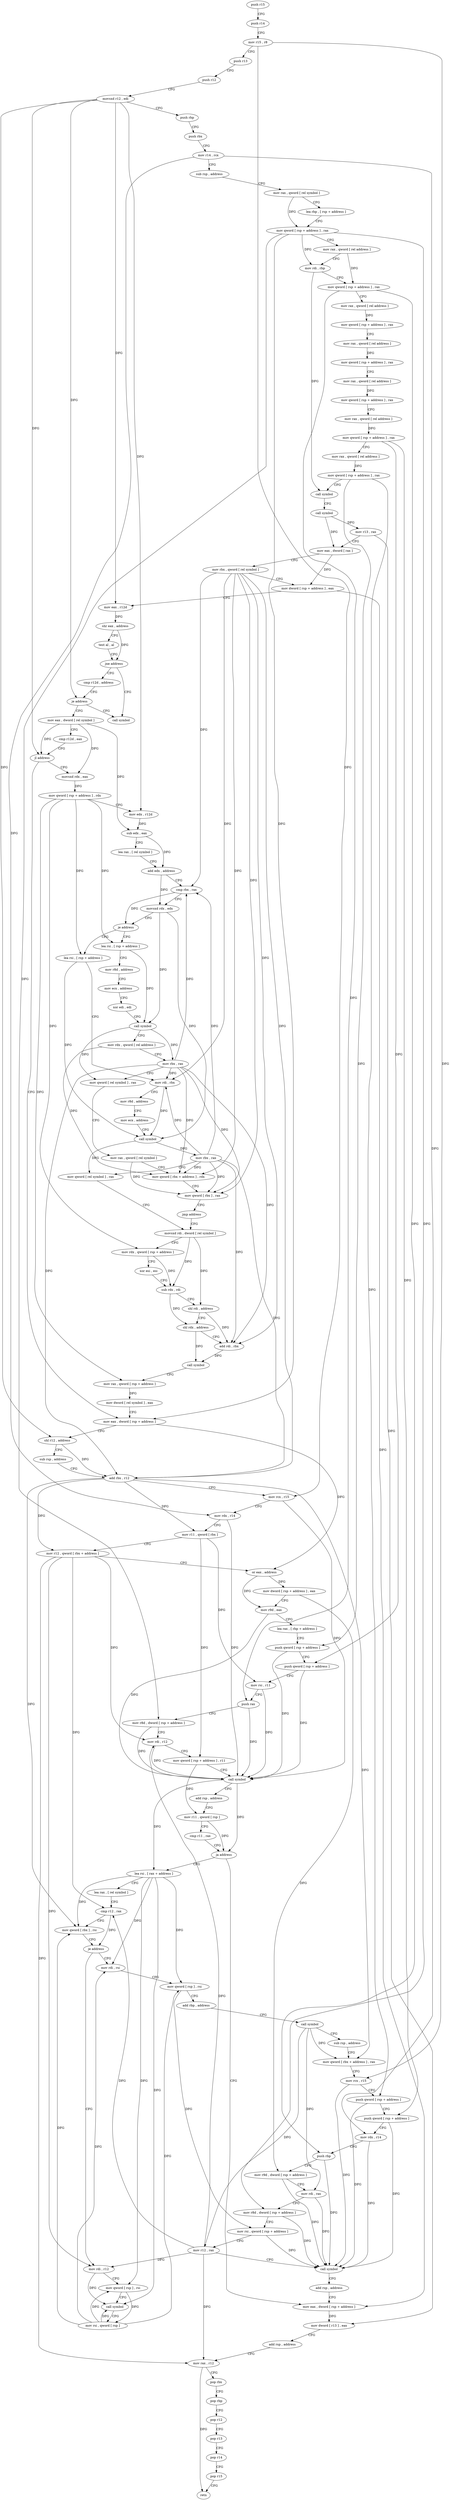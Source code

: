 digraph "func" {
"234528" [label = "push r15" ]
"234530" [label = "push r14" ]
"234532" [label = "mov r15 , r8" ]
"234535" [label = "push r13" ]
"234537" [label = "push r12" ]
"234539" [label = "movsxd r12 , edi" ]
"234542" [label = "push rbp" ]
"234543" [label = "push rbx" ]
"234544" [label = "mov r14 , rcx" ]
"234547" [label = "sub rsp , address" ]
"234551" [label = "mov rax , qword [ rel symbol ]" ]
"234558" [label = "lea rbp , [ rsp + address ]" ]
"234563" [label = "mov qword [ rsp + address ] , rax" ]
"234568" [label = "mov rax , qword [ rel address ]" ]
"234575" [label = "mov rdi , rbp" ]
"234578" [label = "mov qword [ rsp + address ] , rax" ]
"234583" [label = "mov rax , qword [ rel address ]" ]
"234590" [label = "mov qword [ rsp + address ] , rax" ]
"234595" [label = "mov rax , qword [ rel address ]" ]
"234602" [label = "mov qword [ rsp + address ] , rax" ]
"234607" [label = "mov rax , qword [ rel address ]" ]
"234614" [label = "mov qword [ rsp + address ] , rax" ]
"234619" [label = "mov rax , qword [ rel address ]" ]
"234626" [label = "mov qword [ rsp + address ] , rax" ]
"234631" [label = "mov rax , qword [ rel address ]" ]
"234638" [label = "mov qword [ rsp + address ] , rax" ]
"234643" [label = "call symbol" ]
"234648" [label = "call symbol" ]
"234653" [label = "mov r13 , rax" ]
"234656" [label = "mov eax , dword [ rax ]" ]
"234658" [label = "mov rbx , qword [ rel symbol ]" ]
"234665" [label = "mov dword [ rsp + address ] , eax" ]
"234669" [label = "mov eax , r12d" ]
"234672" [label = "shr eax , address" ]
"234675" [label = "test al , al" ]
"234677" [label = "jne address" ]
"235099" [label = "call symbol" ]
"234683" [label = "cmp r12d , address" ]
"234690" [label = "je address" ]
"234696" [label = "mov eax , dword [ rel symbol ]" ]
"234702" [label = "cmp r12d , eax" ]
"234705" [label = "jl address" ]
"234820" [label = "mov eax , dword [ rsp + address ]" ]
"234707" [label = "movsxd rdx , eax" ]
"234824" [label = "shl r12 , address" ]
"234828" [label = "sub rsp , address" ]
"234832" [label = "add rbx , r12" ]
"234835" [label = "mov rcx , r15" ]
"234838" [label = "mov rdx , r14" ]
"234841" [label = "mov r11 , qword [ rbx ]" ]
"234844" [label = "mov r12 , qword [ rbx + address ]" ]
"234848" [label = "or eax , address" ]
"234851" [label = "mov dword [ rsp + address ] , eax" ]
"234855" [label = "mov r9d , eax" ]
"234858" [label = "lea rax , [ rbp + address ]" ]
"234862" [label = "push qword [ rsp + address ]" ]
"234866" [label = "push qword [ rsp + address ]" ]
"234870" [label = "mov rsi , r11" ]
"234873" [label = "push rax" ]
"234874" [label = "mov r8d , dword [ rsp + address ]" ]
"234879" [label = "mov rdi , r12" ]
"234882" [label = "mov qword [ rsp + address ] , r11" ]
"234887" [label = "call symbol" ]
"234892" [label = "add rsp , address" ]
"234896" [label = "mov r11 , qword [ rsp ]" ]
"234900" [label = "cmp r11 , rax" ]
"234903" [label = "ja address" ]
"235009" [label = "mov eax , dword [ rsp + address ]" ]
"234905" [label = "lea rsi , [ rax + address ]" ]
"234710" [label = "mov qword [ rsp + address ] , rdx" ]
"234715" [label = "mov edx , r12d" ]
"234718" [label = "sub edx , eax" ]
"234720" [label = "lea rax , [ rel symbol ]" ]
"234727" [label = "add edx , address" ]
"234730" [label = "cmp rbx , rax" ]
"234733" [label = "movsxd rdx , edx" ]
"234736" [label = "je address" ]
"235040" [label = "lea rsi , [ rsp + address ]" ]
"234742" [label = "lea rsi , [ rsp + address ]" ]
"235013" [label = "mov dword [ r13 ] , eax" ]
"235017" [label = "add rsp , address" ]
"235021" [label = "mov rax , r12" ]
"235024" [label = "pop rbx" ]
"235025" [label = "pop rbp" ]
"235026" [label = "pop r12" ]
"235028" [label = "pop r13" ]
"235030" [label = "pop r14" ]
"235032" [label = "pop r15" ]
"235034" [label = "retn" ]
"234909" [label = "lea rax , [ rel symbol ]" ]
"234916" [label = "cmp r12 , rax" ]
"234919" [label = "mov qword [ rbx ] , rsi" ]
"234922" [label = "je address" ]
"234940" [label = "mov rdi , rsi" ]
"234924" [label = "mov rdi , r12" ]
"235045" [label = "mov r8d , address" ]
"235051" [label = "mov ecx , address" ]
"235056" [label = "xor edi , edi" ]
"235058" [label = "call symbol" ]
"235063" [label = "mov rdx , qword [ rel address ]" ]
"235070" [label = "mov rbx , rax" ]
"235073" [label = "mov qword [ rel symbol ] , rax" ]
"235080" [label = "mov rax , qword [ rel symbol ]" ]
"235087" [label = "mov qword [ rbx + address ] , rdx" ]
"235091" [label = "mov qword [ rbx ] , rax" ]
"235094" [label = "jmp address" ]
"234776" [label = "movsxd rdi , dword [ rel symbol ]" ]
"234747" [label = "mov rdi , rbx" ]
"234750" [label = "mov r8d , address" ]
"234756" [label = "mov ecx , address" ]
"234761" [label = "call symbol" ]
"234766" [label = "mov rbx , rax" ]
"234769" [label = "mov qword [ rel symbol ] , rax" ]
"234943" [label = "mov qword [ rsp ] , rsi" ]
"234947" [label = "add rbp , address" ]
"234951" [label = "call symbol" ]
"234956" [label = "sub rsp , address" ]
"234960" [label = "mov qword [ rbx + address ] , rax" ]
"234964" [label = "mov rcx , r15" ]
"234967" [label = "push qword [ rsp + address ]" ]
"234971" [label = "push qword [ rsp + address ]" ]
"234975" [label = "mov rdx , r14" ]
"234978" [label = "push rbp" ]
"234979" [label = "mov r9d , dword [ rsp + address ]" ]
"234984" [label = "mov rdi , rax" ]
"234987" [label = "mov r8d , dword [ rsp + address ]" ]
"234992" [label = "mov rsi , qword [ rsp + address ]" ]
"234997" [label = "mov r12 , rax" ]
"235000" [label = "call symbol" ]
"235005" [label = "add rsp , address" ]
"234927" [label = "mov qword [ rsp ] , rsi" ]
"234931" [label = "call symbol" ]
"234936" [label = "mov rsi , qword [ rsp ]" ]
"234783" [label = "mov rdx , qword [ rsp + address ]" ]
"234788" [label = "xor esi , esi" ]
"234790" [label = "sub rdx , rdi" ]
"234793" [label = "shl rdi , address" ]
"234797" [label = "shl rdx , address" ]
"234801" [label = "add rdi , rbx" ]
"234804" [label = "call symbol" ]
"234809" [label = "mov rax , qword [ rsp + address ]" ]
"234814" [label = "mov dword [ rel symbol ] , eax" ]
"234528" -> "234530" [ label = "CFG" ]
"234530" -> "234532" [ label = "CFG" ]
"234532" -> "234535" [ label = "CFG" ]
"234532" -> "234835" [ label = "DFG" ]
"234532" -> "234964" [ label = "DFG" ]
"234535" -> "234537" [ label = "CFG" ]
"234537" -> "234539" [ label = "CFG" ]
"234539" -> "234542" [ label = "CFG" ]
"234539" -> "234669" [ label = "DFG" ]
"234539" -> "234690" [ label = "DFG" ]
"234539" -> "234705" [ label = "DFG" ]
"234539" -> "234824" [ label = "DFG" ]
"234539" -> "234715" [ label = "DFG" ]
"234542" -> "234543" [ label = "CFG" ]
"234543" -> "234544" [ label = "CFG" ]
"234544" -> "234547" [ label = "CFG" ]
"234544" -> "234838" [ label = "DFG" ]
"234544" -> "234975" [ label = "DFG" ]
"234547" -> "234551" [ label = "CFG" ]
"234551" -> "234558" [ label = "CFG" ]
"234551" -> "234563" [ label = "DFG" ]
"234558" -> "234563" [ label = "CFG" ]
"234563" -> "234568" [ label = "CFG" ]
"234563" -> "234820" [ label = "DFG" ]
"234563" -> "234874" [ label = "DFG" ]
"234563" -> "234987" [ label = "DFG" ]
"234563" -> "234575" [ label = "DFG" ]
"234568" -> "234575" [ label = "CFG" ]
"234568" -> "234578" [ label = "DFG" ]
"234575" -> "234578" [ label = "CFG" ]
"234575" -> "234643" [ label = "DFG" ]
"234578" -> "234583" [ label = "CFG" ]
"234578" -> "234873" [ label = "DFG" ]
"234578" -> "234978" [ label = "DFG" ]
"234583" -> "234590" [ label = "DFG" ]
"234590" -> "234595" [ label = "CFG" ]
"234595" -> "234602" [ label = "DFG" ]
"234602" -> "234607" [ label = "CFG" ]
"234607" -> "234614" [ label = "DFG" ]
"234614" -> "234619" [ label = "CFG" ]
"234619" -> "234626" [ label = "DFG" ]
"234626" -> "234631" [ label = "CFG" ]
"234626" -> "234866" [ label = "DFG" ]
"234626" -> "234971" [ label = "DFG" ]
"234631" -> "234638" [ label = "DFG" ]
"234638" -> "234643" [ label = "CFG" ]
"234638" -> "234862" [ label = "DFG" ]
"234638" -> "234967" [ label = "DFG" ]
"234643" -> "234648" [ label = "CFG" ]
"234648" -> "234653" [ label = "DFG" ]
"234648" -> "234656" [ label = "DFG" ]
"234653" -> "234656" [ label = "CFG" ]
"234653" -> "235013" [ label = "DFG" ]
"234656" -> "234658" [ label = "CFG" ]
"234656" -> "234665" [ label = "DFG" ]
"234658" -> "234665" [ label = "CFG" ]
"234658" -> "234832" [ label = "DFG" ]
"234658" -> "234730" [ label = "DFG" ]
"234658" -> "235087" [ label = "DFG" ]
"234658" -> "235091" [ label = "DFG" ]
"234658" -> "234747" [ label = "DFG" ]
"234658" -> "234801" [ label = "DFG" ]
"234665" -> "234669" [ label = "CFG" ]
"234665" -> "235009" [ label = "DFG" ]
"234669" -> "234672" [ label = "DFG" ]
"234672" -> "234675" [ label = "CFG" ]
"234672" -> "234677" [ label = "DFG" ]
"234675" -> "234677" [ label = "CFG" ]
"234677" -> "235099" [ label = "CFG" ]
"234677" -> "234683" [ label = "CFG" ]
"234683" -> "234690" [ label = "CFG" ]
"234690" -> "235099" [ label = "CFG" ]
"234690" -> "234696" [ label = "CFG" ]
"234696" -> "234702" [ label = "CFG" ]
"234696" -> "234705" [ label = "DFG" ]
"234696" -> "234707" [ label = "DFG" ]
"234696" -> "234718" [ label = "DFG" ]
"234702" -> "234705" [ label = "CFG" ]
"234705" -> "234820" [ label = "CFG" ]
"234705" -> "234707" [ label = "CFG" ]
"234820" -> "234824" [ label = "CFG" ]
"234820" -> "234848" [ label = "DFG" ]
"234707" -> "234710" [ label = "DFG" ]
"234824" -> "234828" [ label = "CFG" ]
"234824" -> "234832" [ label = "DFG" ]
"234828" -> "234832" [ label = "CFG" ]
"234832" -> "234835" [ label = "CFG" ]
"234832" -> "234841" [ label = "DFG" ]
"234832" -> "234844" [ label = "DFG" ]
"234832" -> "234919" [ label = "DFG" ]
"234832" -> "234960" [ label = "DFG" ]
"234835" -> "234838" [ label = "CFG" ]
"234835" -> "234887" [ label = "DFG" ]
"234838" -> "234841" [ label = "CFG" ]
"234838" -> "234887" [ label = "DFG" ]
"234841" -> "234844" [ label = "CFG" ]
"234841" -> "234870" [ label = "DFG" ]
"234841" -> "234882" [ label = "DFG" ]
"234844" -> "234848" [ label = "CFG" ]
"234844" -> "234879" [ label = "DFG" ]
"234844" -> "235021" [ label = "DFG" ]
"234844" -> "234916" [ label = "DFG" ]
"234844" -> "234924" [ label = "DFG" ]
"234848" -> "234851" [ label = "DFG" ]
"234848" -> "234855" [ label = "DFG" ]
"234851" -> "234855" [ label = "CFG" ]
"234851" -> "234979" [ label = "DFG" ]
"234855" -> "234858" [ label = "CFG" ]
"234855" -> "234887" [ label = "DFG" ]
"234858" -> "234862" [ label = "CFG" ]
"234862" -> "234866" [ label = "CFG" ]
"234862" -> "234887" [ label = "DFG" ]
"234866" -> "234870" [ label = "CFG" ]
"234866" -> "234887" [ label = "DFG" ]
"234870" -> "234873" [ label = "CFG" ]
"234870" -> "234887" [ label = "DFG" ]
"234873" -> "234874" [ label = "CFG" ]
"234873" -> "234887" [ label = "DFG" ]
"234874" -> "234879" [ label = "CFG" ]
"234874" -> "234887" [ label = "DFG" ]
"234879" -> "234882" [ label = "CFG" ]
"234879" -> "234887" [ label = "DFG" ]
"234882" -> "234887" [ label = "CFG" ]
"234882" -> "234896" [ label = "DFG" ]
"234887" -> "234892" [ label = "CFG" ]
"234887" -> "234903" [ label = "DFG" ]
"234887" -> "234905" [ label = "DFG" ]
"234892" -> "234896" [ label = "CFG" ]
"234896" -> "234900" [ label = "CFG" ]
"234896" -> "234903" [ label = "DFG" ]
"234900" -> "234903" [ label = "CFG" ]
"234903" -> "235009" [ label = "CFG" ]
"234903" -> "234905" [ label = "CFG" ]
"235009" -> "235013" [ label = "DFG" ]
"234905" -> "234909" [ label = "CFG" ]
"234905" -> "234919" [ label = "DFG" ]
"234905" -> "234940" [ label = "DFG" ]
"234905" -> "234943" [ label = "DFG" ]
"234905" -> "234927" [ label = "DFG" ]
"234905" -> "234931" [ label = "DFG" ]
"234710" -> "234715" [ label = "CFG" ]
"234710" -> "234783" [ label = "DFG" ]
"234710" -> "234809" [ label = "DFG" ]
"234710" -> "235040" [ label = "DFG" ]
"234710" -> "234742" [ label = "DFG" ]
"234715" -> "234718" [ label = "DFG" ]
"234718" -> "234720" [ label = "CFG" ]
"234718" -> "234727" [ label = "DFG" ]
"234720" -> "234727" [ label = "CFG" ]
"234727" -> "234730" [ label = "CFG" ]
"234727" -> "234733" [ label = "DFG" ]
"234730" -> "234733" [ label = "CFG" ]
"234730" -> "234736" [ label = "DFG" ]
"234733" -> "234736" [ label = "CFG" ]
"234733" -> "235058" [ label = "DFG" ]
"234733" -> "234761" [ label = "DFG" ]
"234736" -> "235040" [ label = "CFG" ]
"234736" -> "234742" [ label = "CFG" ]
"235040" -> "235045" [ label = "CFG" ]
"235040" -> "235058" [ label = "DFG" ]
"234742" -> "234747" [ label = "CFG" ]
"234742" -> "234761" [ label = "DFG" ]
"235013" -> "235017" [ label = "CFG" ]
"235017" -> "235021" [ label = "CFG" ]
"235021" -> "235024" [ label = "CFG" ]
"235021" -> "235034" [ label = "DFG" ]
"235024" -> "235025" [ label = "CFG" ]
"235025" -> "235026" [ label = "CFG" ]
"235026" -> "235028" [ label = "CFG" ]
"235028" -> "235030" [ label = "CFG" ]
"235030" -> "235032" [ label = "CFG" ]
"235032" -> "235034" [ label = "CFG" ]
"234909" -> "234916" [ label = "CFG" ]
"234916" -> "234919" [ label = "CFG" ]
"234916" -> "234922" [ label = "DFG" ]
"234919" -> "234922" [ label = "CFG" ]
"234922" -> "234940" [ label = "CFG" ]
"234922" -> "234924" [ label = "CFG" ]
"234940" -> "234943" [ label = "CFG" ]
"234924" -> "234927" [ label = "CFG" ]
"234924" -> "234931" [ label = "DFG" ]
"235045" -> "235051" [ label = "CFG" ]
"235051" -> "235056" [ label = "CFG" ]
"235056" -> "235058" [ label = "CFG" ]
"235058" -> "235063" [ label = "CFG" ]
"235058" -> "235070" [ label = "DFG" ]
"235058" -> "235073" [ label = "DFG" ]
"235063" -> "235070" [ label = "CFG" ]
"235063" -> "235087" [ label = "DFG" ]
"235070" -> "235073" [ label = "CFG" ]
"235070" -> "234730" [ label = "DFG" ]
"235070" -> "234832" [ label = "DFG" ]
"235070" -> "235087" [ label = "DFG" ]
"235070" -> "235091" [ label = "DFG" ]
"235070" -> "234747" [ label = "DFG" ]
"235070" -> "234801" [ label = "DFG" ]
"235073" -> "235080" [ label = "CFG" ]
"235080" -> "235087" [ label = "CFG" ]
"235080" -> "235091" [ label = "DFG" ]
"235087" -> "235091" [ label = "CFG" ]
"235091" -> "235094" [ label = "CFG" ]
"235094" -> "234776" [ label = "CFG" ]
"234776" -> "234783" [ label = "CFG" ]
"234776" -> "234790" [ label = "DFG" ]
"234776" -> "234793" [ label = "DFG" ]
"234747" -> "234750" [ label = "CFG" ]
"234747" -> "234761" [ label = "DFG" ]
"234750" -> "234756" [ label = "CFG" ]
"234756" -> "234761" [ label = "CFG" ]
"234761" -> "234766" [ label = "DFG" ]
"234761" -> "234769" [ label = "DFG" ]
"234766" -> "234769" [ label = "CFG" ]
"234766" -> "234730" [ label = "DFG" ]
"234766" -> "234747" [ label = "DFG" ]
"234766" -> "234832" [ label = "DFG" ]
"234766" -> "235087" [ label = "DFG" ]
"234766" -> "235091" [ label = "DFG" ]
"234766" -> "234801" [ label = "DFG" ]
"234769" -> "234776" [ label = "CFG" ]
"234943" -> "234947" [ label = "CFG" ]
"234943" -> "234992" [ label = "DFG" ]
"234947" -> "234951" [ label = "CFG" ]
"234951" -> "234956" [ label = "CFG" ]
"234951" -> "234960" [ label = "DFG" ]
"234951" -> "234984" [ label = "DFG" ]
"234951" -> "234997" [ label = "DFG" ]
"234956" -> "234960" [ label = "CFG" ]
"234960" -> "234964" [ label = "CFG" ]
"234964" -> "234967" [ label = "CFG" ]
"234964" -> "235000" [ label = "DFG" ]
"234967" -> "234971" [ label = "CFG" ]
"234967" -> "235000" [ label = "DFG" ]
"234971" -> "234975" [ label = "CFG" ]
"234971" -> "235000" [ label = "DFG" ]
"234975" -> "234978" [ label = "CFG" ]
"234975" -> "235000" [ label = "DFG" ]
"234978" -> "234979" [ label = "CFG" ]
"234978" -> "235000" [ label = "DFG" ]
"234979" -> "234984" [ label = "CFG" ]
"234979" -> "235000" [ label = "DFG" ]
"234984" -> "234987" [ label = "CFG" ]
"234984" -> "235000" [ label = "DFG" ]
"234987" -> "234992" [ label = "CFG" ]
"234987" -> "235000" [ label = "DFG" ]
"234992" -> "234997" [ label = "CFG" ]
"234992" -> "235000" [ label = "DFG" ]
"234997" -> "235000" [ label = "CFG" ]
"234997" -> "234879" [ label = "DFG" ]
"234997" -> "235021" [ label = "DFG" ]
"234997" -> "234916" [ label = "DFG" ]
"234997" -> "234924" [ label = "DFG" ]
"235000" -> "235005" [ label = "CFG" ]
"235005" -> "235009" [ label = "CFG" ]
"234927" -> "234931" [ label = "CFG" ]
"234927" -> "234936" [ label = "DFG" ]
"234931" -> "234936" [ label = "CFG" ]
"234936" -> "234940" [ label = "DFG" ]
"234936" -> "234919" [ label = "DFG" ]
"234936" -> "234943" [ label = "DFG" ]
"234936" -> "234927" [ label = "DFG" ]
"234936" -> "234931" [ label = "DFG" ]
"234783" -> "234788" [ label = "CFG" ]
"234783" -> "234790" [ label = "DFG" ]
"234788" -> "234790" [ label = "CFG" ]
"234790" -> "234793" [ label = "CFG" ]
"234790" -> "234797" [ label = "DFG" ]
"234793" -> "234797" [ label = "CFG" ]
"234793" -> "234801" [ label = "DFG" ]
"234797" -> "234801" [ label = "CFG" ]
"234797" -> "234804" [ label = "DFG" ]
"234801" -> "234804" [ label = "DFG" ]
"234804" -> "234809" [ label = "CFG" ]
"234809" -> "234814" [ label = "DFG" ]
"234814" -> "234820" [ label = "CFG" ]
}
